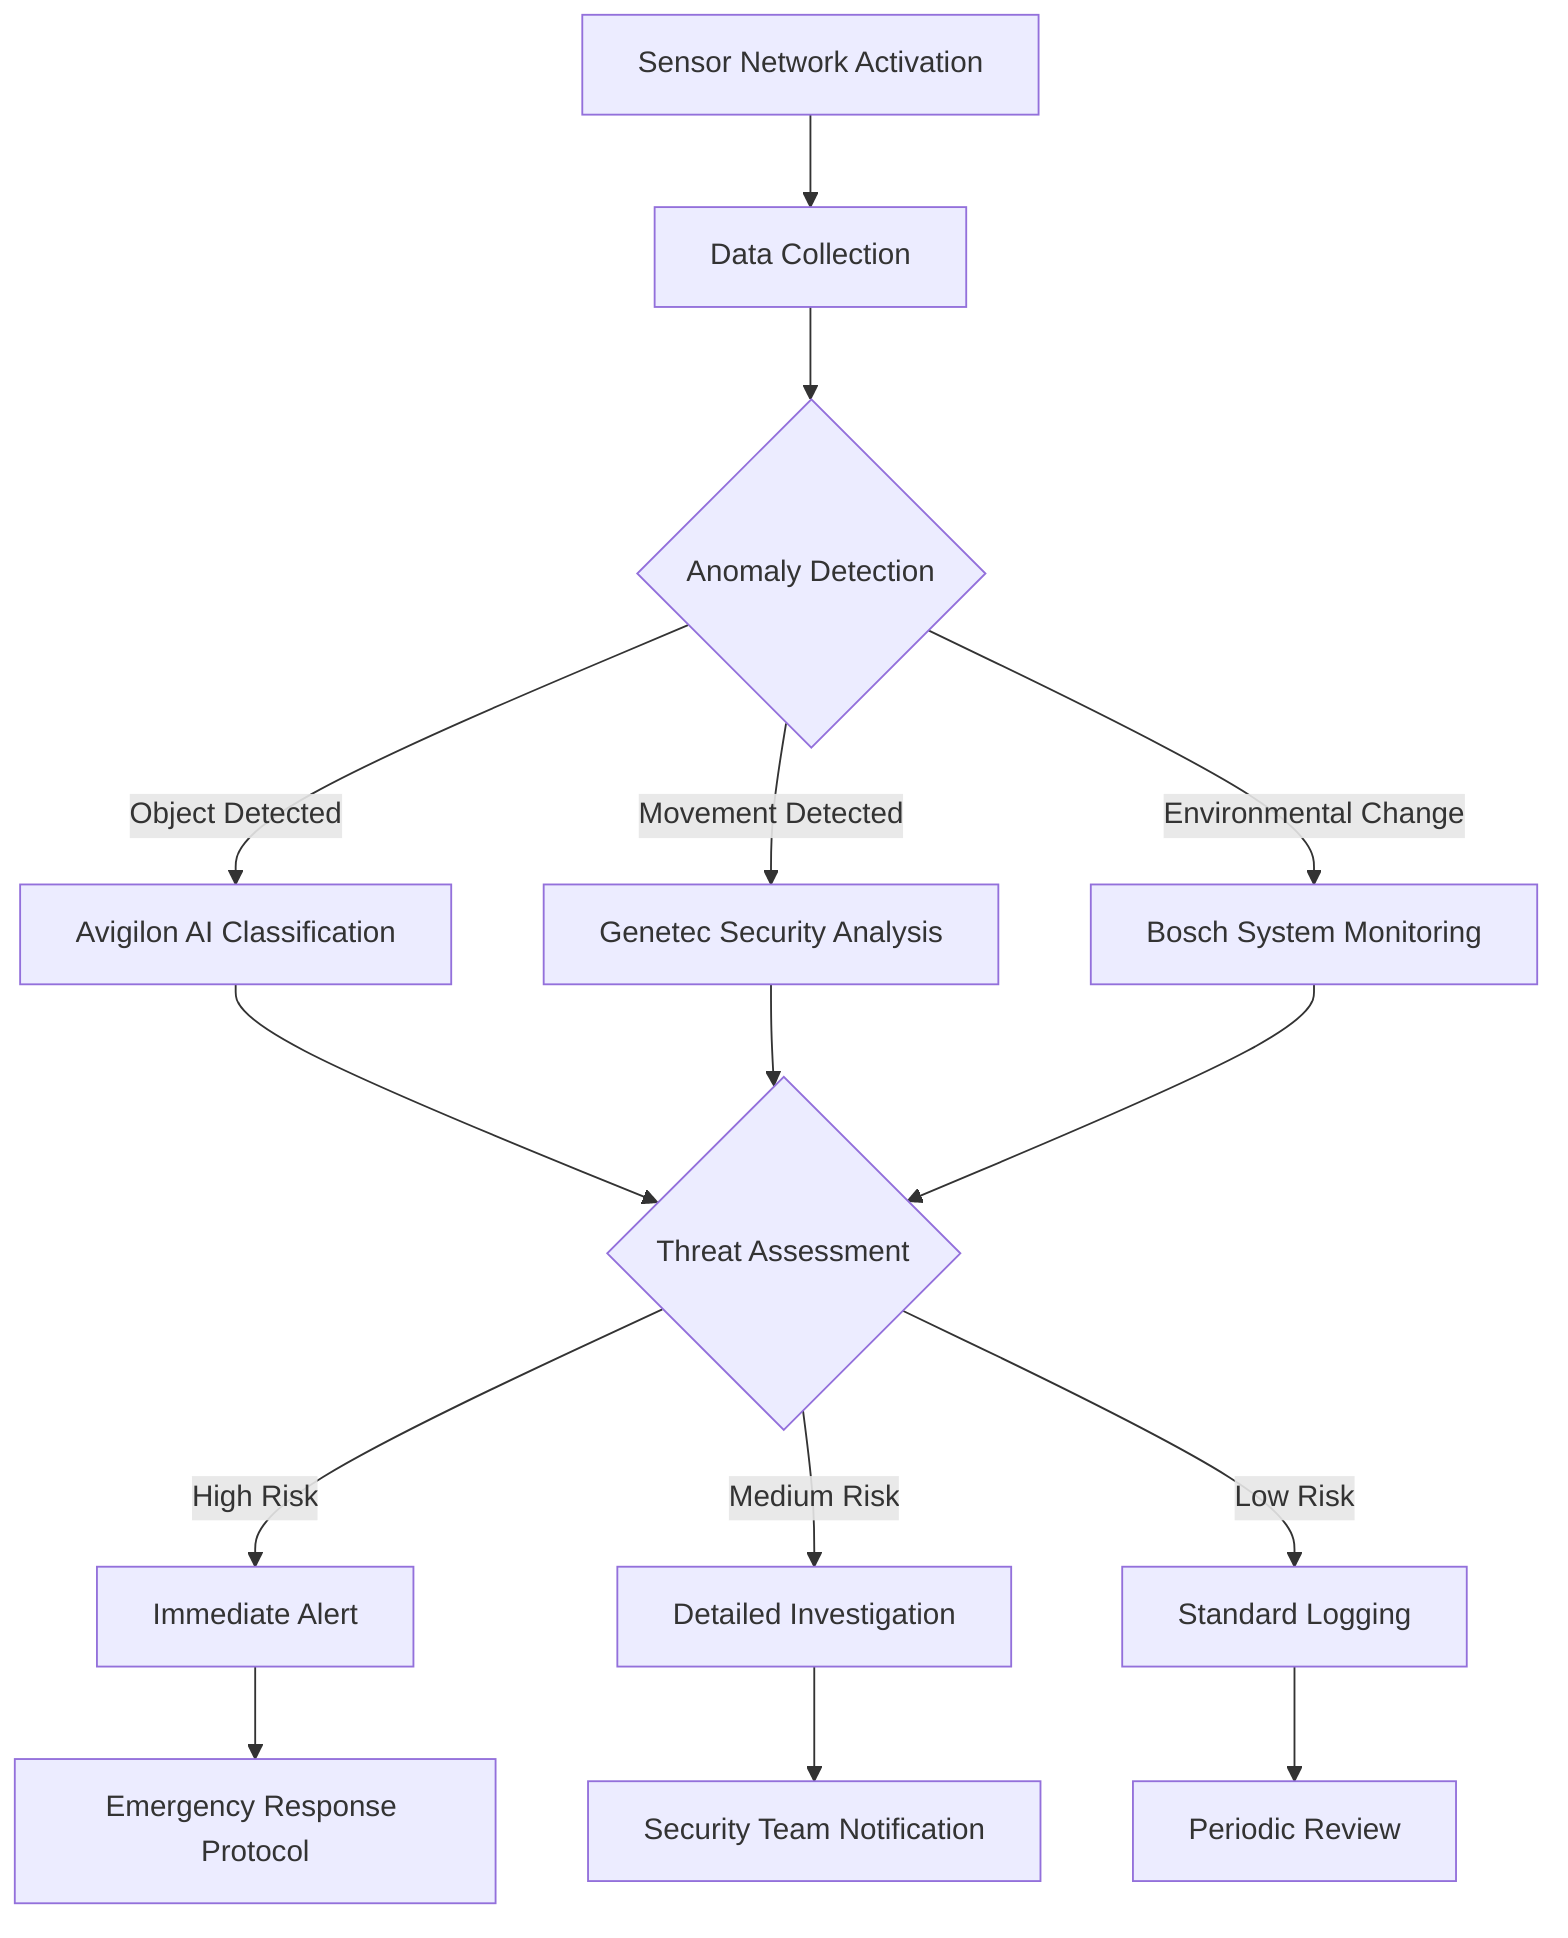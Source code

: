 graph TD
    A[Sensor Network Activation] --> B[Data Collection]
    B --> C{Anomaly Detection}
    
    C --> |Object Detected| D[Avigilon AI Classification]
    C --> |Movement Detected| E[Genetec Security Analysis]
    C --> |Environmental Change| F[Bosch System Monitoring]
    
    D --> G{Threat Assessment}
    E --> G
    F --> G
    
    G --> |High Risk| H[Immediate Alert]
    G --> |Medium Risk| I[Detailed Investigation]
    G --> |Low Risk| J[Standard Logging]
    
    H --> K[Emergency Response Protocol]
    I --> L[Security Team Notification]
    J --> M[Periodic Review]